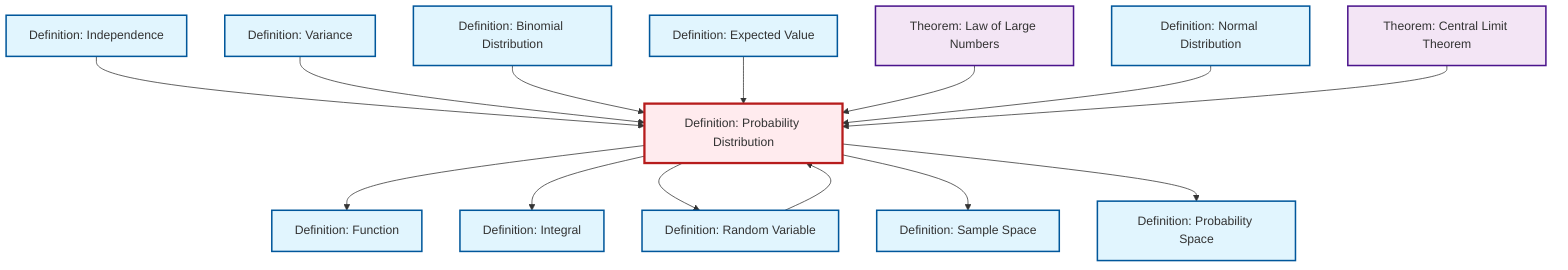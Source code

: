 graph TD
    classDef definition fill:#e1f5fe,stroke:#01579b,stroke-width:2px
    classDef theorem fill:#f3e5f5,stroke:#4a148c,stroke-width:2px
    classDef axiom fill:#fff3e0,stroke:#e65100,stroke-width:2px
    classDef example fill:#e8f5e9,stroke:#1b5e20,stroke-width:2px
    classDef current fill:#ffebee,stroke:#b71c1c,stroke-width:3px
    def-integral["Definition: Integral"]:::definition
    def-independence["Definition: Independence"]:::definition
    thm-central-limit["Theorem: Central Limit Theorem"]:::theorem
    def-expectation["Definition: Expected Value"]:::definition
    def-sample-space["Definition: Sample Space"]:::definition
    def-variance["Definition: Variance"]:::definition
    def-normal-distribution["Definition: Normal Distribution"]:::definition
    def-binomial-distribution["Definition: Binomial Distribution"]:::definition
    def-probability-space["Definition: Probability Space"]:::definition
    thm-law-of-large-numbers["Theorem: Law of Large Numbers"]:::theorem
    def-probability-distribution["Definition: Probability Distribution"]:::definition
    def-function["Definition: Function"]:::definition
    def-random-variable["Definition: Random Variable"]:::definition
    def-independence --> def-probability-distribution
    def-variance --> def-probability-distribution
    def-probability-distribution --> def-function
    def-probability-distribution --> def-integral
    def-binomial-distribution --> def-probability-distribution
    def-expectation --> def-probability-distribution
    def-probability-distribution --> def-random-variable
    thm-law-of-large-numbers --> def-probability-distribution
    def-random-variable --> def-probability-distribution
    def-normal-distribution --> def-probability-distribution
    thm-central-limit --> def-probability-distribution
    def-probability-distribution --> def-sample-space
    def-probability-distribution --> def-probability-space
    class def-probability-distribution current